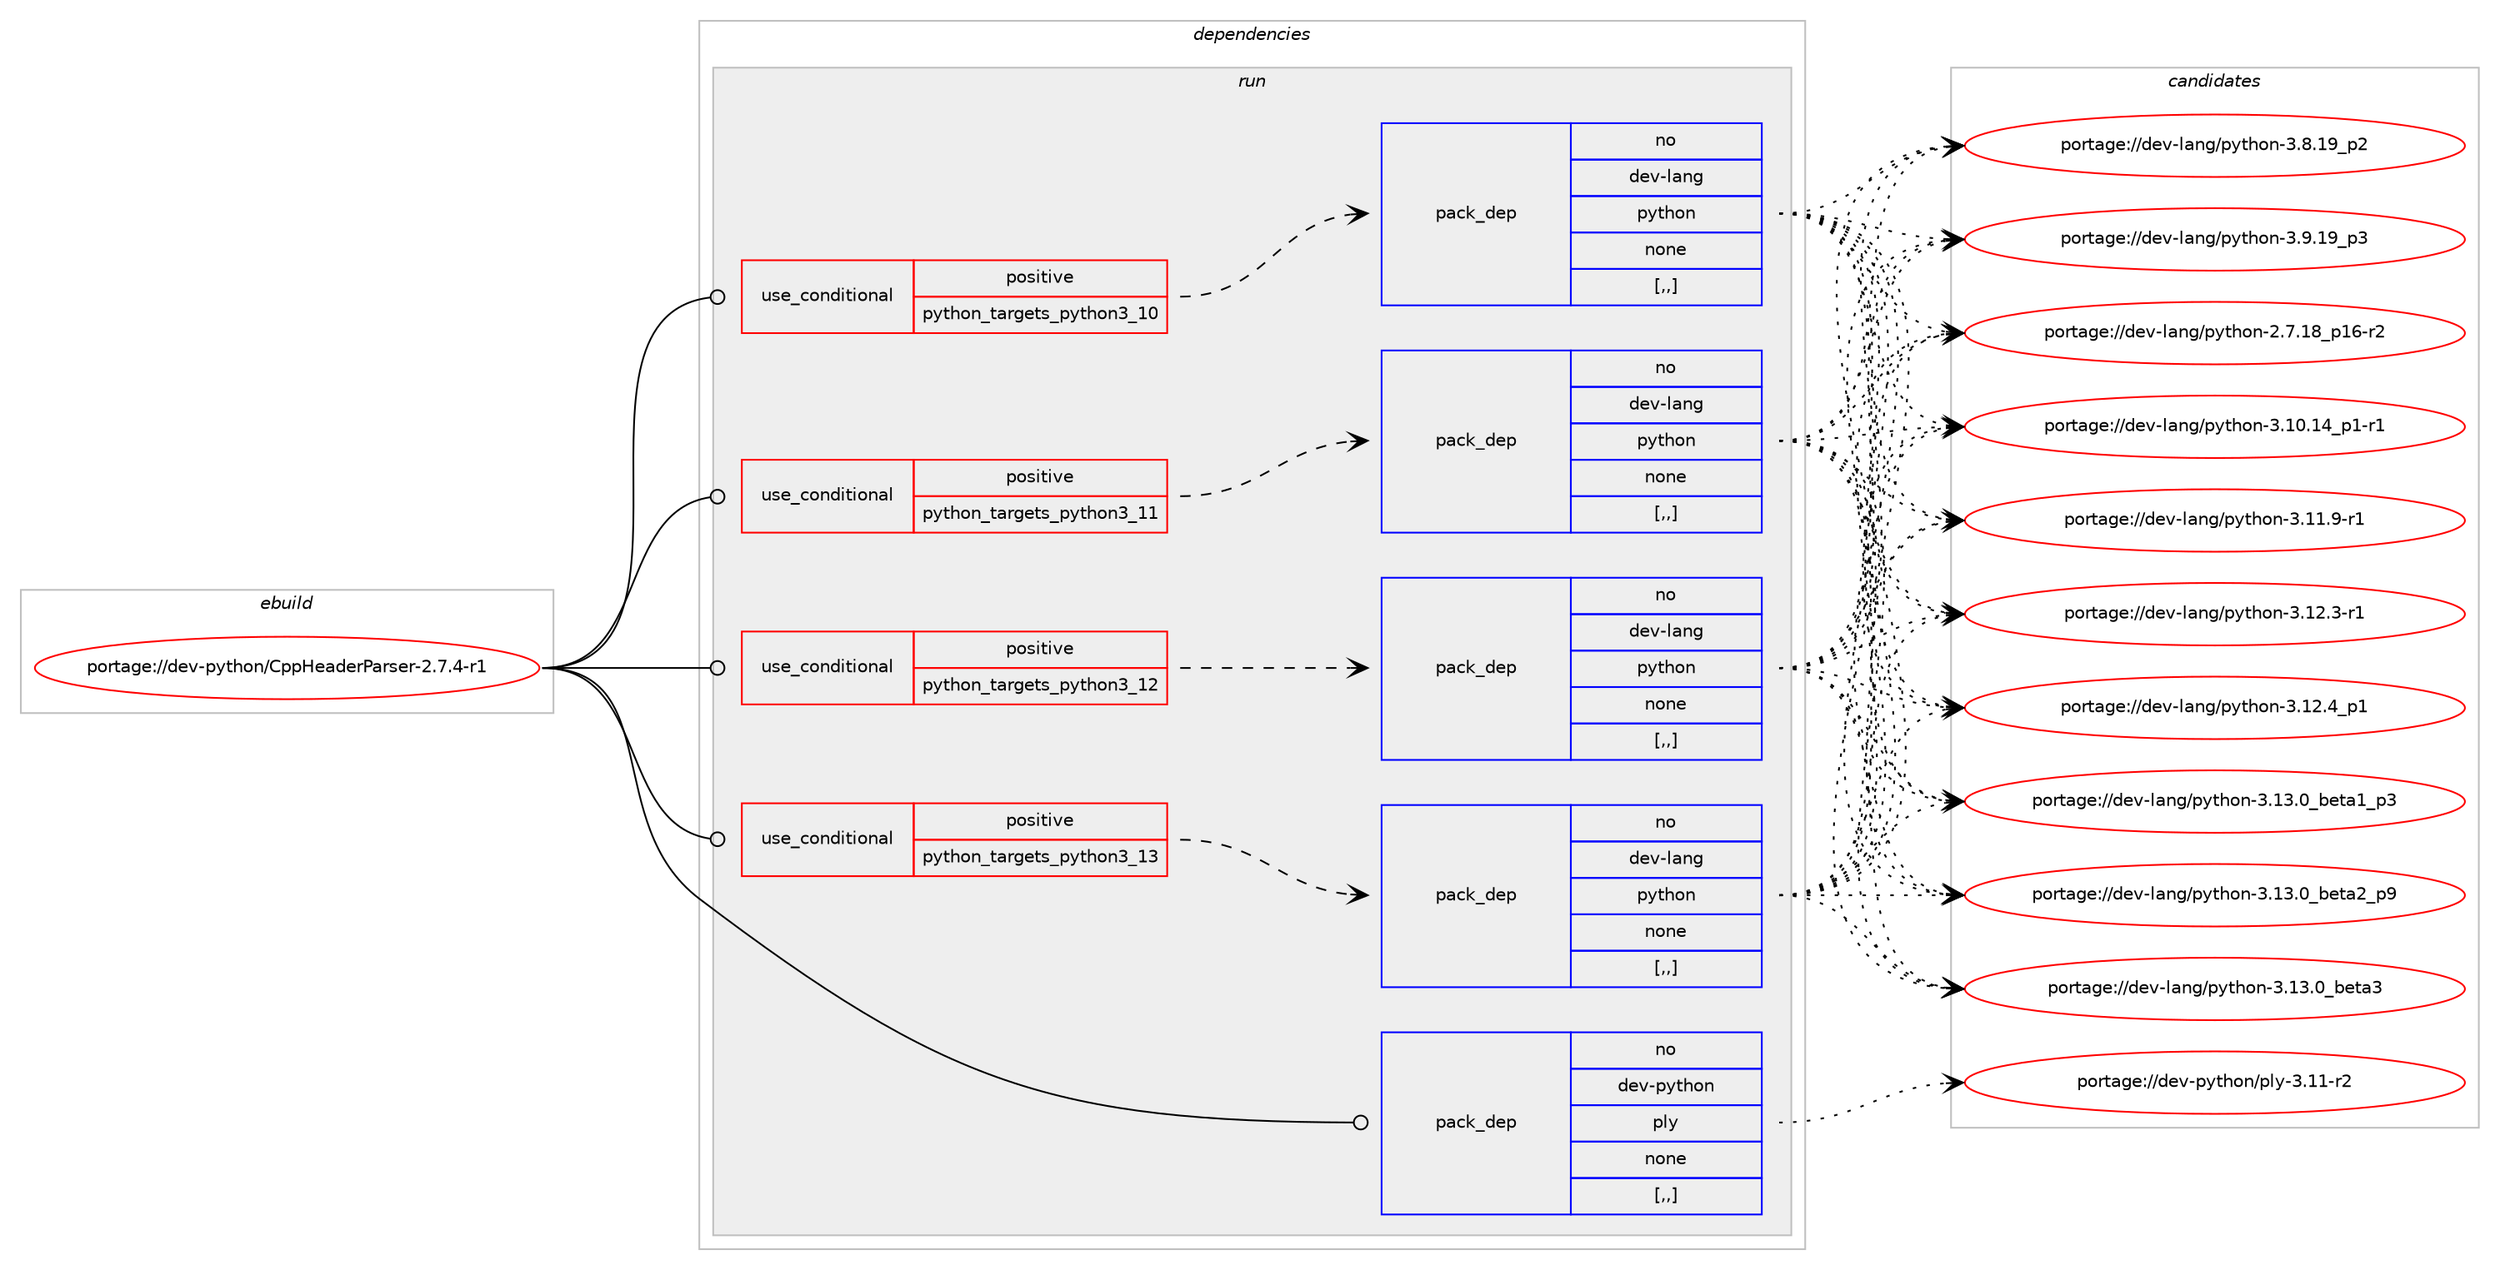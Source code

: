 digraph prolog {

# *************
# Graph options
# *************

newrank=true;
concentrate=true;
compound=true;
graph [rankdir=LR,fontname=Helvetica,fontsize=10,ranksep=1.5];#, ranksep=2.5, nodesep=0.2];
edge  [arrowhead=vee];
node  [fontname=Helvetica,fontsize=10];

# **********
# The ebuild
# **********

subgraph cluster_leftcol {
color=gray;
rank=same;
label=<<i>ebuild</i>>;
id [label="portage://dev-python/CppHeaderParser-2.7.4-r1", color=red, width=4, href="../dev-python/CppHeaderParser-2.7.4-r1.svg"];
}

# ****************
# The dependencies
# ****************

subgraph cluster_midcol {
color=gray;
label=<<i>dependencies</i>>;
subgraph cluster_compile {
fillcolor="#eeeeee";
style=filled;
label=<<i>compile</i>>;
}
subgraph cluster_compileandrun {
fillcolor="#eeeeee";
style=filled;
label=<<i>compile and run</i>>;
}
subgraph cluster_run {
fillcolor="#eeeeee";
style=filled;
label=<<i>run</i>>;
subgraph cond29596 {
dependency137610 [label=<<TABLE BORDER="0" CELLBORDER="1" CELLSPACING="0" CELLPADDING="4"><TR><TD ROWSPAN="3" CELLPADDING="10">use_conditional</TD></TR><TR><TD>positive</TD></TR><TR><TD>python_targets_python3_10</TD></TR></TABLE>>, shape=none, color=red];
subgraph pack106806 {
dependency137611 [label=<<TABLE BORDER="0" CELLBORDER="1" CELLSPACING="0" CELLPADDING="4" WIDTH="220"><TR><TD ROWSPAN="6" CELLPADDING="30">pack_dep</TD></TR><TR><TD WIDTH="110">no</TD></TR><TR><TD>dev-lang</TD></TR><TR><TD>python</TD></TR><TR><TD>none</TD></TR><TR><TD>[,,]</TD></TR></TABLE>>, shape=none, color=blue];
}
dependency137610:e -> dependency137611:w [weight=20,style="dashed",arrowhead="vee"];
}
id:e -> dependency137610:w [weight=20,style="solid",arrowhead="odot"];
subgraph cond29597 {
dependency137612 [label=<<TABLE BORDER="0" CELLBORDER="1" CELLSPACING="0" CELLPADDING="4"><TR><TD ROWSPAN="3" CELLPADDING="10">use_conditional</TD></TR><TR><TD>positive</TD></TR><TR><TD>python_targets_python3_11</TD></TR></TABLE>>, shape=none, color=red];
subgraph pack106807 {
dependency137613 [label=<<TABLE BORDER="0" CELLBORDER="1" CELLSPACING="0" CELLPADDING="4" WIDTH="220"><TR><TD ROWSPAN="6" CELLPADDING="30">pack_dep</TD></TR><TR><TD WIDTH="110">no</TD></TR><TR><TD>dev-lang</TD></TR><TR><TD>python</TD></TR><TR><TD>none</TD></TR><TR><TD>[,,]</TD></TR></TABLE>>, shape=none, color=blue];
}
dependency137612:e -> dependency137613:w [weight=20,style="dashed",arrowhead="vee"];
}
id:e -> dependency137612:w [weight=20,style="solid",arrowhead="odot"];
subgraph cond29598 {
dependency137614 [label=<<TABLE BORDER="0" CELLBORDER="1" CELLSPACING="0" CELLPADDING="4"><TR><TD ROWSPAN="3" CELLPADDING="10">use_conditional</TD></TR><TR><TD>positive</TD></TR><TR><TD>python_targets_python3_12</TD></TR></TABLE>>, shape=none, color=red];
subgraph pack106808 {
dependency137615 [label=<<TABLE BORDER="0" CELLBORDER="1" CELLSPACING="0" CELLPADDING="4" WIDTH="220"><TR><TD ROWSPAN="6" CELLPADDING="30">pack_dep</TD></TR><TR><TD WIDTH="110">no</TD></TR><TR><TD>dev-lang</TD></TR><TR><TD>python</TD></TR><TR><TD>none</TD></TR><TR><TD>[,,]</TD></TR></TABLE>>, shape=none, color=blue];
}
dependency137614:e -> dependency137615:w [weight=20,style="dashed",arrowhead="vee"];
}
id:e -> dependency137614:w [weight=20,style="solid",arrowhead="odot"];
subgraph cond29599 {
dependency137616 [label=<<TABLE BORDER="0" CELLBORDER="1" CELLSPACING="0" CELLPADDING="4"><TR><TD ROWSPAN="3" CELLPADDING="10">use_conditional</TD></TR><TR><TD>positive</TD></TR><TR><TD>python_targets_python3_13</TD></TR></TABLE>>, shape=none, color=red];
subgraph pack106809 {
dependency137617 [label=<<TABLE BORDER="0" CELLBORDER="1" CELLSPACING="0" CELLPADDING="4" WIDTH="220"><TR><TD ROWSPAN="6" CELLPADDING="30">pack_dep</TD></TR><TR><TD WIDTH="110">no</TD></TR><TR><TD>dev-lang</TD></TR><TR><TD>python</TD></TR><TR><TD>none</TD></TR><TR><TD>[,,]</TD></TR></TABLE>>, shape=none, color=blue];
}
dependency137616:e -> dependency137617:w [weight=20,style="dashed",arrowhead="vee"];
}
id:e -> dependency137616:w [weight=20,style="solid",arrowhead="odot"];
subgraph pack106810 {
dependency137618 [label=<<TABLE BORDER="0" CELLBORDER="1" CELLSPACING="0" CELLPADDING="4" WIDTH="220"><TR><TD ROWSPAN="6" CELLPADDING="30">pack_dep</TD></TR><TR><TD WIDTH="110">no</TD></TR><TR><TD>dev-python</TD></TR><TR><TD>ply</TD></TR><TR><TD>none</TD></TR><TR><TD>[,,]</TD></TR></TABLE>>, shape=none, color=blue];
}
id:e -> dependency137618:w [weight=20,style="solid",arrowhead="odot"];
}
}

# **************
# The candidates
# **************

subgraph cluster_choices {
rank=same;
color=gray;
label=<<i>candidates</i>>;

subgraph choice106806 {
color=black;
nodesep=1;
choice100101118451089711010347112121116104111110455046554649569511249544511450 [label="portage://dev-lang/python-2.7.18_p16-r2", color=red, width=4,href="../dev-lang/python-2.7.18_p16-r2.svg"];
choice100101118451089711010347112121116104111110455146494846495295112494511449 [label="portage://dev-lang/python-3.10.14_p1-r1", color=red, width=4,href="../dev-lang/python-3.10.14_p1-r1.svg"];
choice100101118451089711010347112121116104111110455146494946574511449 [label="portage://dev-lang/python-3.11.9-r1", color=red, width=4,href="../dev-lang/python-3.11.9-r1.svg"];
choice100101118451089711010347112121116104111110455146495046514511449 [label="portage://dev-lang/python-3.12.3-r1", color=red, width=4,href="../dev-lang/python-3.12.3-r1.svg"];
choice100101118451089711010347112121116104111110455146495046529511249 [label="portage://dev-lang/python-3.12.4_p1", color=red, width=4,href="../dev-lang/python-3.12.4_p1.svg"];
choice10010111845108971101034711212111610411111045514649514648959810111697499511251 [label="portage://dev-lang/python-3.13.0_beta1_p3", color=red, width=4,href="../dev-lang/python-3.13.0_beta1_p3.svg"];
choice10010111845108971101034711212111610411111045514649514648959810111697509511257 [label="portage://dev-lang/python-3.13.0_beta2_p9", color=red, width=4,href="../dev-lang/python-3.13.0_beta2_p9.svg"];
choice1001011184510897110103471121211161041111104551464951464895981011169751 [label="portage://dev-lang/python-3.13.0_beta3", color=red, width=4,href="../dev-lang/python-3.13.0_beta3.svg"];
choice100101118451089711010347112121116104111110455146564649579511250 [label="portage://dev-lang/python-3.8.19_p2", color=red, width=4,href="../dev-lang/python-3.8.19_p2.svg"];
choice100101118451089711010347112121116104111110455146574649579511251 [label="portage://dev-lang/python-3.9.19_p3", color=red, width=4,href="../dev-lang/python-3.9.19_p3.svg"];
dependency137611:e -> choice100101118451089711010347112121116104111110455046554649569511249544511450:w [style=dotted,weight="100"];
dependency137611:e -> choice100101118451089711010347112121116104111110455146494846495295112494511449:w [style=dotted,weight="100"];
dependency137611:e -> choice100101118451089711010347112121116104111110455146494946574511449:w [style=dotted,weight="100"];
dependency137611:e -> choice100101118451089711010347112121116104111110455146495046514511449:w [style=dotted,weight="100"];
dependency137611:e -> choice100101118451089711010347112121116104111110455146495046529511249:w [style=dotted,weight="100"];
dependency137611:e -> choice10010111845108971101034711212111610411111045514649514648959810111697499511251:w [style=dotted,weight="100"];
dependency137611:e -> choice10010111845108971101034711212111610411111045514649514648959810111697509511257:w [style=dotted,weight="100"];
dependency137611:e -> choice1001011184510897110103471121211161041111104551464951464895981011169751:w [style=dotted,weight="100"];
dependency137611:e -> choice100101118451089711010347112121116104111110455146564649579511250:w [style=dotted,weight="100"];
dependency137611:e -> choice100101118451089711010347112121116104111110455146574649579511251:w [style=dotted,weight="100"];
}
subgraph choice106807 {
color=black;
nodesep=1;
choice100101118451089711010347112121116104111110455046554649569511249544511450 [label="portage://dev-lang/python-2.7.18_p16-r2", color=red, width=4,href="../dev-lang/python-2.7.18_p16-r2.svg"];
choice100101118451089711010347112121116104111110455146494846495295112494511449 [label="portage://dev-lang/python-3.10.14_p1-r1", color=red, width=4,href="../dev-lang/python-3.10.14_p1-r1.svg"];
choice100101118451089711010347112121116104111110455146494946574511449 [label="portage://dev-lang/python-3.11.9-r1", color=red, width=4,href="../dev-lang/python-3.11.9-r1.svg"];
choice100101118451089711010347112121116104111110455146495046514511449 [label="portage://dev-lang/python-3.12.3-r1", color=red, width=4,href="../dev-lang/python-3.12.3-r1.svg"];
choice100101118451089711010347112121116104111110455146495046529511249 [label="portage://dev-lang/python-3.12.4_p1", color=red, width=4,href="../dev-lang/python-3.12.4_p1.svg"];
choice10010111845108971101034711212111610411111045514649514648959810111697499511251 [label="portage://dev-lang/python-3.13.0_beta1_p3", color=red, width=4,href="../dev-lang/python-3.13.0_beta1_p3.svg"];
choice10010111845108971101034711212111610411111045514649514648959810111697509511257 [label="portage://dev-lang/python-3.13.0_beta2_p9", color=red, width=4,href="../dev-lang/python-3.13.0_beta2_p9.svg"];
choice1001011184510897110103471121211161041111104551464951464895981011169751 [label="portage://dev-lang/python-3.13.0_beta3", color=red, width=4,href="../dev-lang/python-3.13.0_beta3.svg"];
choice100101118451089711010347112121116104111110455146564649579511250 [label="portage://dev-lang/python-3.8.19_p2", color=red, width=4,href="../dev-lang/python-3.8.19_p2.svg"];
choice100101118451089711010347112121116104111110455146574649579511251 [label="portage://dev-lang/python-3.9.19_p3", color=red, width=4,href="../dev-lang/python-3.9.19_p3.svg"];
dependency137613:e -> choice100101118451089711010347112121116104111110455046554649569511249544511450:w [style=dotted,weight="100"];
dependency137613:e -> choice100101118451089711010347112121116104111110455146494846495295112494511449:w [style=dotted,weight="100"];
dependency137613:e -> choice100101118451089711010347112121116104111110455146494946574511449:w [style=dotted,weight="100"];
dependency137613:e -> choice100101118451089711010347112121116104111110455146495046514511449:w [style=dotted,weight="100"];
dependency137613:e -> choice100101118451089711010347112121116104111110455146495046529511249:w [style=dotted,weight="100"];
dependency137613:e -> choice10010111845108971101034711212111610411111045514649514648959810111697499511251:w [style=dotted,weight="100"];
dependency137613:e -> choice10010111845108971101034711212111610411111045514649514648959810111697509511257:w [style=dotted,weight="100"];
dependency137613:e -> choice1001011184510897110103471121211161041111104551464951464895981011169751:w [style=dotted,weight="100"];
dependency137613:e -> choice100101118451089711010347112121116104111110455146564649579511250:w [style=dotted,weight="100"];
dependency137613:e -> choice100101118451089711010347112121116104111110455146574649579511251:w [style=dotted,weight="100"];
}
subgraph choice106808 {
color=black;
nodesep=1;
choice100101118451089711010347112121116104111110455046554649569511249544511450 [label="portage://dev-lang/python-2.7.18_p16-r2", color=red, width=4,href="../dev-lang/python-2.7.18_p16-r2.svg"];
choice100101118451089711010347112121116104111110455146494846495295112494511449 [label="portage://dev-lang/python-3.10.14_p1-r1", color=red, width=4,href="../dev-lang/python-3.10.14_p1-r1.svg"];
choice100101118451089711010347112121116104111110455146494946574511449 [label="portage://dev-lang/python-3.11.9-r1", color=red, width=4,href="../dev-lang/python-3.11.9-r1.svg"];
choice100101118451089711010347112121116104111110455146495046514511449 [label="portage://dev-lang/python-3.12.3-r1", color=red, width=4,href="../dev-lang/python-3.12.3-r1.svg"];
choice100101118451089711010347112121116104111110455146495046529511249 [label="portage://dev-lang/python-3.12.4_p1", color=red, width=4,href="../dev-lang/python-3.12.4_p1.svg"];
choice10010111845108971101034711212111610411111045514649514648959810111697499511251 [label="portage://dev-lang/python-3.13.0_beta1_p3", color=red, width=4,href="../dev-lang/python-3.13.0_beta1_p3.svg"];
choice10010111845108971101034711212111610411111045514649514648959810111697509511257 [label="portage://dev-lang/python-3.13.0_beta2_p9", color=red, width=4,href="../dev-lang/python-3.13.0_beta2_p9.svg"];
choice1001011184510897110103471121211161041111104551464951464895981011169751 [label="portage://dev-lang/python-3.13.0_beta3", color=red, width=4,href="../dev-lang/python-3.13.0_beta3.svg"];
choice100101118451089711010347112121116104111110455146564649579511250 [label="portage://dev-lang/python-3.8.19_p2", color=red, width=4,href="../dev-lang/python-3.8.19_p2.svg"];
choice100101118451089711010347112121116104111110455146574649579511251 [label="portage://dev-lang/python-3.9.19_p3", color=red, width=4,href="../dev-lang/python-3.9.19_p3.svg"];
dependency137615:e -> choice100101118451089711010347112121116104111110455046554649569511249544511450:w [style=dotted,weight="100"];
dependency137615:e -> choice100101118451089711010347112121116104111110455146494846495295112494511449:w [style=dotted,weight="100"];
dependency137615:e -> choice100101118451089711010347112121116104111110455146494946574511449:w [style=dotted,weight="100"];
dependency137615:e -> choice100101118451089711010347112121116104111110455146495046514511449:w [style=dotted,weight="100"];
dependency137615:e -> choice100101118451089711010347112121116104111110455146495046529511249:w [style=dotted,weight="100"];
dependency137615:e -> choice10010111845108971101034711212111610411111045514649514648959810111697499511251:w [style=dotted,weight="100"];
dependency137615:e -> choice10010111845108971101034711212111610411111045514649514648959810111697509511257:w [style=dotted,weight="100"];
dependency137615:e -> choice1001011184510897110103471121211161041111104551464951464895981011169751:w [style=dotted,weight="100"];
dependency137615:e -> choice100101118451089711010347112121116104111110455146564649579511250:w [style=dotted,weight="100"];
dependency137615:e -> choice100101118451089711010347112121116104111110455146574649579511251:w [style=dotted,weight="100"];
}
subgraph choice106809 {
color=black;
nodesep=1;
choice100101118451089711010347112121116104111110455046554649569511249544511450 [label="portage://dev-lang/python-2.7.18_p16-r2", color=red, width=4,href="../dev-lang/python-2.7.18_p16-r2.svg"];
choice100101118451089711010347112121116104111110455146494846495295112494511449 [label="portage://dev-lang/python-3.10.14_p1-r1", color=red, width=4,href="../dev-lang/python-3.10.14_p1-r1.svg"];
choice100101118451089711010347112121116104111110455146494946574511449 [label="portage://dev-lang/python-3.11.9-r1", color=red, width=4,href="../dev-lang/python-3.11.9-r1.svg"];
choice100101118451089711010347112121116104111110455146495046514511449 [label="portage://dev-lang/python-3.12.3-r1", color=red, width=4,href="../dev-lang/python-3.12.3-r1.svg"];
choice100101118451089711010347112121116104111110455146495046529511249 [label="portage://dev-lang/python-3.12.4_p1", color=red, width=4,href="../dev-lang/python-3.12.4_p1.svg"];
choice10010111845108971101034711212111610411111045514649514648959810111697499511251 [label="portage://dev-lang/python-3.13.0_beta1_p3", color=red, width=4,href="../dev-lang/python-3.13.0_beta1_p3.svg"];
choice10010111845108971101034711212111610411111045514649514648959810111697509511257 [label="portage://dev-lang/python-3.13.0_beta2_p9", color=red, width=4,href="../dev-lang/python-3.13.0_beta2_p9.svg"];
choice1001011184510897110103471121211161041111104551464951464895981011169751 [label="portage://dev-lang/python-3.13.0_beta3", color=red, width=4,href="../dev-lang/python-3.13.0_beta3.svg"];
choice100101118451089711010347112121116104111110455146564649579511250 [label="portage://dev-lang/python-3.8.19_p2", color=red, width=4,href="../dev-lang/python-3.8.19_p2.svg"];
choice100101118451089711010347112121116104111110455146574649579511251 [label="portage://dev-lang/python-3.9.19_p3", color=red, width=4,href="../dev-lang/python-3.9.19_p3.svg"];
dependency137617:e -> choice100101118451089711010347112121116104111110455046554649569511249544511450:w [style=dotted,weight="100"];
dependency137617:e -> choice100101118451089711010347112121116104111110455146494846495295112494511449:w [style=dotted,weight="100"];
dependency137617:e -> choice100101118451089711010347112121116104111110455146494946574511449:w [style=dotted,weight="100"];
dependency137617:e -> choice100101118451089711010347112121116104111110455146495046514511449:w [style=dotted,weight="100"];
dependency137617:e -> choice100101118451089711010347112121116104111110455146495046529511249:w [style=dotted,weight="100"];
dependency137617:e -> choice10010111845108971101034711212111610411111045514649514648959810111697499511251:w [style=dotted,weight="100"];
dependency137617:e -> choice10010111845108971101034711212111610411111045514649514648959810111697509511257:w [style=dotted,weight="100"];
dependency137617:e -> choice1001011184510897110103471121211161041111104551464951464895981011169751:w [style=dotted,weight="100"];
dependency137617:e -> choice100101118451089711010347112121116104111110455146564649579511250:w [style=dotted,weight="100"];
dependency137617:e -> choice100101118451089711010347112121116104111110455146574649579511251:w [style=dotted,weight="100"];
}
subgraph choice106810 {
color=black;
nodesep=1;
choice100101118451121211161041111104711210812145514649494511450 [label="portage://dev-python/ply-3.11-r2", color=red, width=4,href="../dev-python/ply-3.11-r2.svg"];
dependency137618:e -> choice100101118451121211161041111104711210812145514649494511450:w [style=dotted,weight="100"];
}
}

}
